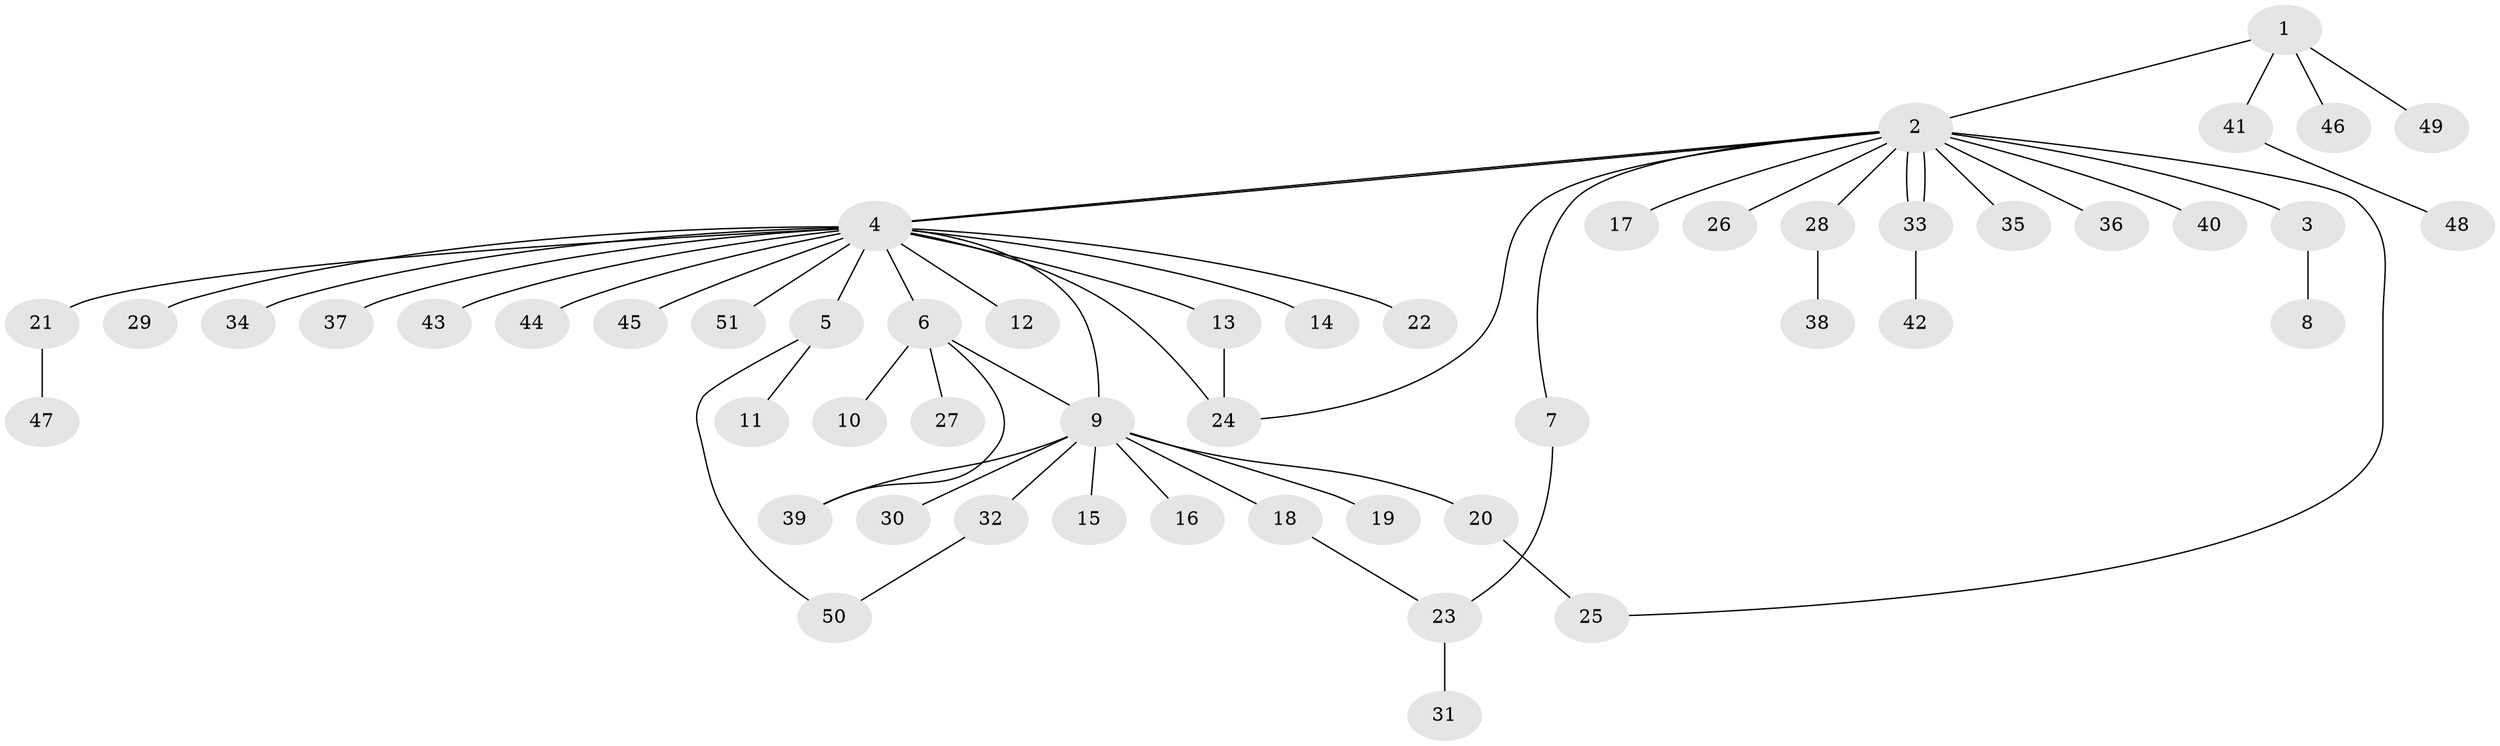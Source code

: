 // Generated by graph-tools (version 1.1) at 2025/11/02/27/25 16:11:11]
// undirected, 51 vertices, 59 edges
graph export_dot {
graph [start="1"]
  node [color=gray90,style=filled];
  1;
  2;
  3;
  4;
  5;
  6;
  7;
  8;
  9;
  10;
  11;
  12;
  13;
  14;
  15;
  16;
  17;
  18;
  19;
  20;
  21;
  22;
  23;
  24;
  25;
  26;
  27;
  28;
  29;
  30;
  31;
  32;
  33;
  34;
  35;
  36;
  37;
  38;
  39;
  40;
  41;
  42;
  43;
  44;
  45;
  46;
  47;
  48;
  49;
  50;
  51;
  1 -- 2;
  1 -- 41;
  1 -- 46;
  1 -- 49;
  2 -- 3;
  2 -- 4;
  2 -- 4;
  2 -- 7;
  2 -- 17;
  2 -- 24;
  2 -- 25;
  2 -- 26;
  2 -- 28;
  2 -- 33;
  2 -- 33;
  2 -- 35;
  2 -- 36;
  2 -- 40;
  3 -- 8;
  4 -- 5;
  4 -- 6;
  4 -- 9;
  4 -- 12;
  4 -- 13;
  4 -- 14;
  4 -- 21;
  4 -- 22;
  4 -- 24;
  4 -- 29;
  4 -- 34;
  4 -- 37;
  4 -- 43;
  4 -- 44;
  4 -- 45;
  4 -- 51;
  5 -- 11;
  5 -- 50;
  6 -- 9;
  6 -- 10;
  6 -- 27;
  6 -- 39;
  7 -- 23;
  9 -- 15;
  9 -- 16;
  9 -- 18;
  9 -- 19;
  9 -- 20;
  9 -- 30;
  9 -- 32;
  9 -- 39;
  13 -- 24;
  18 -- 23;
  20 -- 25;
  21 -- 47;
  23 -- 31;
  28 -- 38;
  32 -- 50;
  33 -- 42;
  41 -- 48;
}
